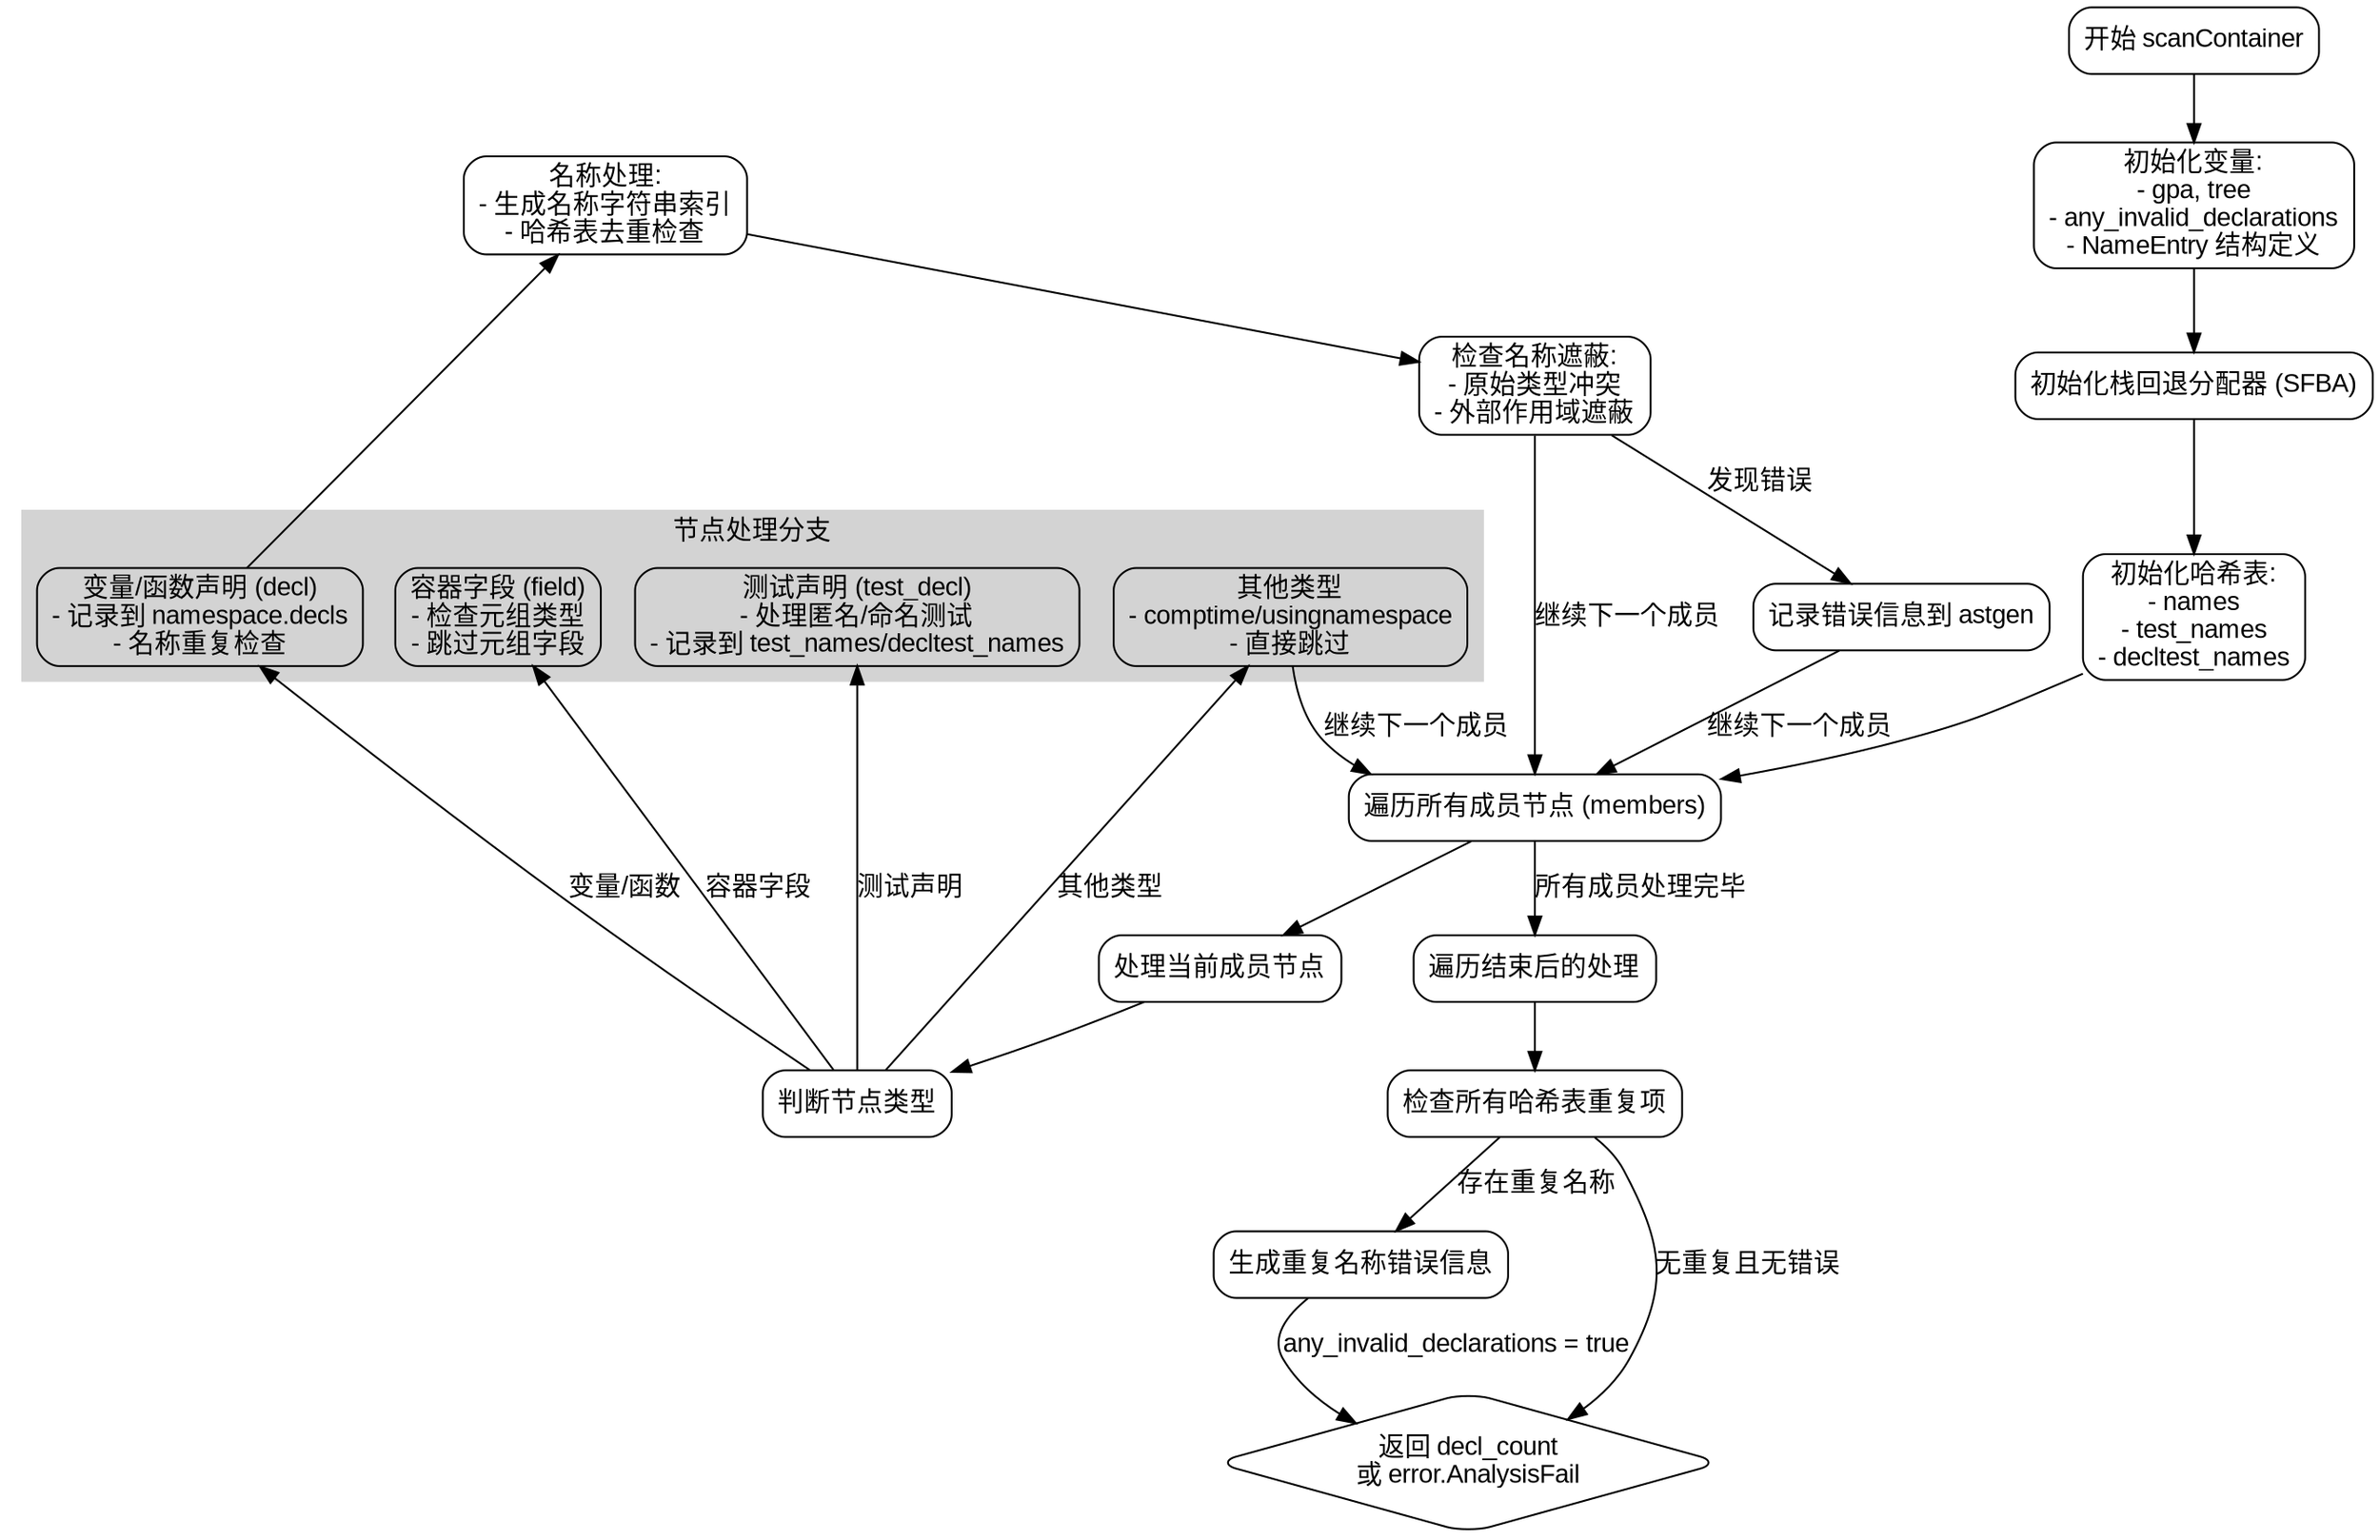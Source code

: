 
digraph flowchart {
    node [shape=rectangle, style="rounded", fontname="Arial"];
    edge [fontname="Arial"];

    start [label="开始 scanContainer"];
    init_vars [label="初始化变量:\n- gpa, tree\n- any_invalid_declarations\n- NameEntry 结构定义"];
    init_sfba [label="初始化栈回退分配器 (SFBA)"];
    init_hashmaps [label="初始化哈希表:\n- names\n- test_names\n- decltest_names"];
    loop_members [label="遍历所有成员节点 (members)"];
    process_node [label="处理当前成员节点"];
    check_node_type [label="判断节点类型"];

    subgraph cluster_node_processing {
        label="节点处理分支";
        style=filled;
        color=lightgrey;

        node_field [label="容器字段 (field)\n- 检查元组类型\n- 跳过元组字段"];
        node_decl [label="变量/函数声明 (decl)\n- 记录到 namespace.decls\n- 名称重复检查"];
        node_test_decl [label="测试声明 (test_decl)\n- 处理匿名/命名测试\n- 记录到 test_names/decltest_names"];
        node_other [label="其他类型\n- comptime/usingnamespace\n- 直接跳过"];
    }

    name_processing [label="名称处理:\n- 生成名称字符串索引\n- 哈希表去重检查"];
    shadow_check [label="检查名称遮蔽:\n- 原始类型冲突\n- 外部作用域遮蔽"];
    collect_errors [label="记录错误信息到 astgen"];
    post_loop [label="遍历结束后的处理"];
    check_duplicates [label="检查所有哈希表重复项"];
    generate_errors [label="生成重复名称错误信息"];
    return_result [label="返回结果:\n- decl_count 或错误"];

    start -> init_vars -> init_sfba -> init_hashmaps -> loop_members;
    loop_members -> process_node;
    process_node -> check_node_type;

    check_node_type -> node_field [label="容器字段"];
    check_node_type -> node_decl [label="变量/函数"];
    check_node_type -> node_test_decl [label="测试声明"];
    check_node_type -> node_other [label="其他类型"];

    node_field -> name_processing [style=invis];
    node_decl -> name_processing;
    node_test_decl -> name_processing [style=invis];
    node_other -> loop_members [label="继续下一个成员"];

    name_processing -> shadow_check;
    shadow_check -> collect_errors [label="发现错误"];
    shadow_check -> loop_members [label="继续下一个成员"];

    loop_members -> post_loop [label="所有成员处理完毕"];
    post_loop -> check_duplicates;
    check_duplicates -> generate_errors [label="存在重复名称"];
    generate_errors -> return_result [label="any_invalid_declarations = true"];
    check_duplicates -> return_result [label="无重复且无错误"];

    collect_errors -> loop_members [label="继续下一个成员"];
    return_result [shape=diamond, label="返回 decl_count\n或 error.AnalysisFail"];
}

